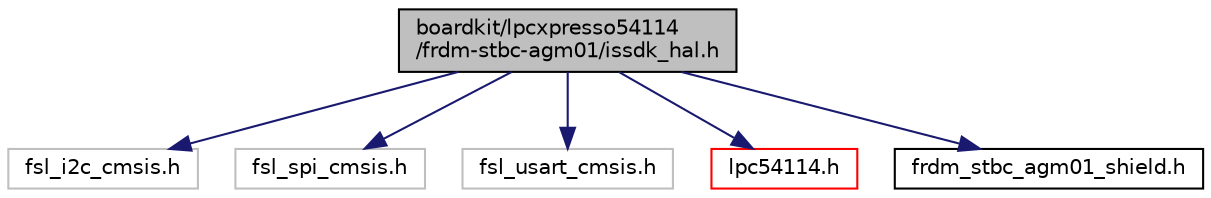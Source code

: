 digraph "boardkit/lpcxpresso54114/frdm-stbc-agm01/issdk_hal.h"
{
  edge [fontname="Helvetica",fontsize="10",labelfontname="Helvetica",labelfontsize="10"];
  node [fontname="Helvetica",fontsize="10",shape=record];
  Node0 [label="boardkit/lpcxpresso54114\l/frdm-stbc-agm01/issdk_hal.h",height=0.2,width=0.4,color="black", fillcolor="grey75", style="filled", fontcolor="black"];
  Node0 -> Node1 [color="midnightblue",fontsize="10",style="solid",fontname="Helvetica"];
  Node1 [label="fsl_i2c_cmsis.h",height=0.2,width=0.4,color="grey75", fillcolor="white", style="filled"];
  Node0 -> Node2 [color="midnightblue",fontsize="10",style="solid",fontname="Helvetica"];
  Node2 [label="fsl_spi_cmsis.h",height=0.2,width=0.4,color="grey75", fillcolor="white", style="filled"];
  Node0 -> Node3 [color="midnightblue",fontsize="10",style="solid",fontname="Helvetica"];
  Node3 [label="fsl_usart_cmsis.h",height=0.2,width=0.4,color="grey75", fillcolor="white", style="filled"];
  Node0 -> Node4 [color="midnightblue",fontsize="10",style="solid",fontname="Helvetica"];
  Node4 [label="lpc54114.h",height=0.2,width=0.4,color="red", fillcolor="white", style="filled",URL="$lpc54114_8h.html",tooltip="The lpc54114.h file defines GPIO pin mappings for LPCXpresso54114 board. "];
  Node0 -> Node9 [color="midnightblue",fontsize="10",style="solid",fontname="Helvetica"];
  Node9 [label="frdm_stbc_agm01_shield.h",height=0.2,width=0.4,color="black", fillcolor="white", style="filled",URL="$lpcxpresso54114_2frdm-stbc-agm01_2frdm__stbc__agm01__shield_8h.html"];
}
